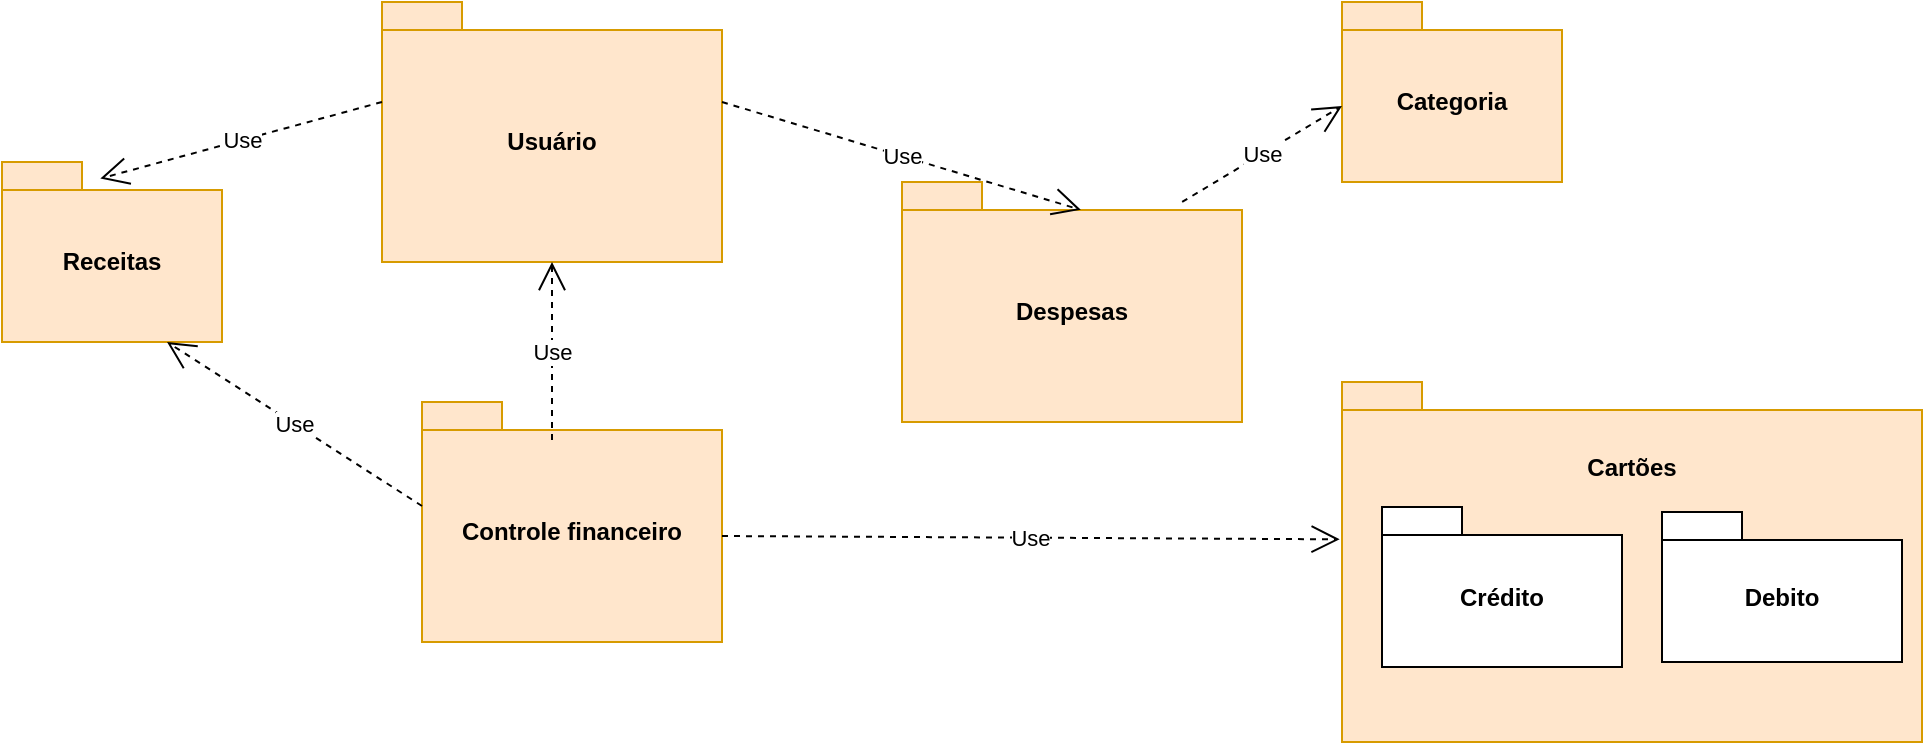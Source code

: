 <mxfile version="22.0.4" type="device">
  <diagram name="Página-1" id="6qc4yC2GwZMphIlwWl-1">
    <mxGraphModel dx="1932" dy="1794" grid="1" gridSize="10" guides="1" tooltips="1" connect="1" arrows="1" fold="1" page="1" pageScale="1" pageWidth="827" pageHeight="1169" math="0" shadow="0">
      <root>
        <mxCell id="0" />
        <mxCell id="1" parent="0" />
        <mxCell id="Ry80uTBZVBRJhwRsQK09-1" value="Usuário" style="shape=folder;fontStyle=1;spacingTop=10;tabWidth=40;tabHeight=14;tabPosition=left;html=1;whiteSpace=wrap;fillColor=#ffe6cc;strokeColor=#d79b00;" parent="1" vertex="1">
          <mxGeometry x="-100" y="-640" width="170" height="130" as="geometry" />
        </mxCell>
        <mxCell id="Ry80uTBZVBRJhwRsQK09-2" value="Despesas" style="shape=folder;fontStyle=1;spacingTop=10;tabWidth=40;tabHeight=14;tabPosition=left;html=1;whiteSpace=wrap;fillColor=#ffe6cc;strokeColor=#d79b00;" parent="1" vertex="1">
          <mxGeometry x="160" y="-550" width="170" height="120" as="geometry" />
        </mxCell>
        <mxCell id="Ry80uTBZVBRJhwRsQK09-3" value="Receitas" style="shape=folder;fontStyle=1;spacingTop=10;tabWidth=40;tabHeight=14;tabPosition=left;html=1;whiteSpace=wrap;fillColor=#ffe6cc;strokeColor=#d79b00;" parent="1" vertex="1">
          <mxGeometry x="-290" y="-560" width="110" height="90" as="geometry" />
        </mxCell>
        <mxCell id="Ry80uTBZVBRJhwRsQK09-4" value="Categoria" style="shape=folder;fontStyle=1;spacingTop=10;tabWidth=40;tabHeight=14;tabPosition=left;html=1;whiteSpace=wrap;fillColor=#ffe6cc;strokeColor=#d79b00;" parent="1" vertex="1">
          <mxGeometry x="380" y="-640" width="110" height="90" as="geometry" />
        </mxCell>
        <mxCell id="Ry80uTBZVBRJhwRsQK09-5" value="&lt;p style=&quot;line-height: 120%;&quot;&gt;&lt;span data-darkreader-inline-color=&quot;&quot; data-darkreader-inline-bgcolor=&quot;&quot; style=&quot;background-color: initial; color: rgb(0, 0, 0); --darkreader-inline-bgcolor: initial; --darkreader-inline-color: #ffffff;&quot;&gt;Cartões&lt;/span&gt;&lt;br&gt;&lt;/p&gt;&lt;p style=&quot;line-height: 120%;&quot;&gt;&lt;span data-darkreader-inline-color=&quot;&quot; data-darkreader-inline-bgcolor=&quot;&quot; style=&quot;background-color: initial; color: rgb(0, 0, 0); --darkreader-inline-bgcolor: initial; --darkreader-inline-color: #ffffff;&quot;&gt;&lt;br&gt;&lt;/span&gt;&lt;/p&gt;&lt;p style=&quot;line-height: 120%;&quot;&gt;&lt;span data-darkreader-inline-color=&quot;&quot; data-darkreader-inline-bgcolor=&quot;&quot; style=&quot;background-color: initial; color: rgb(0, 0, 0); --darkreader-inline-bgcolor: initial; --darkreader-inline-color: #ffffff;&quot;&gt;&lt;br&gt;&lt;/span&gt;&lt;/p&gt;&lt;p style=&quot;line-height: 120%;&quot;&gt;&lt;span data-darkreader-inline-color=&quot;&quot; data-darkreader-inline-bgcolor=&quot;&quot; style=&quot;background-color: initial; color: rgb(0, 0, 0); --darkreader-inline-bgcolor: initial; --darkreader-inline-color: #ffffff;&quot;&gt;&lt;br&gt;&lt;/span&gt;&lt;/p&gt;&lt;p style=&quot;line-height: 120%;&quot;&gt;&lt;span data-darkreader-inline-color=&quot;&quot; data-darkreader-inline-bgcolor=&quot;&quot; style=&quot;background-color: initial; color: rgb(0, 0, 0); --darkreader-inline-bgcolor: initial; --darkreader-inline-color: #ffffff;&quot;&gt;&lt;br&gt;&lt;/span&gt;&lt;/p&gt;" style="shape=folder;fontStyle=1;spacingTop=10;tabWidth=40;tabHeight=14;tabPosition=left;html=1;whiteSpace=wrap;align=center;fillColor=#ffe6cc;strokeColor=#d79b00;" parent="1" vertex="1">
          <mxGeometry x="380" y="-450" width="290" height="180" as="geometry" />
        </mxCell>
        <mxCell id="Ry80uTBZVBRJhwRsQK09-6" value="Controle financeiro" style="shape=folder;fontStyle=1;spacingTop=10;tabWidth=40;tabHeight=14;tabPosition=left;html=1;whiteSpace=wrap;fillColor=#ffe6cc;strokeColor=#d79b00;" parent="1" vertex="1">
          <mxGeometry x="-80" y="-440" width="150" height="120" as="geometry" />
        </mxCell>
        <mxCell id="Ry80uTBZVBRJhwRsQK09-7" value="Use" style="endArrow=open;endSize=12;dashed=1;html=1;rounded=0;entryX=0.526;entryY=0.116;entryDx=0;entryDy=0;entryPerimeter=0;" parent="1" target="Ry80uTBZVBRJhwRsQK09-2" edge="1">
          <mxGeometry width="160" relative="1" as="geometry">
            <mxPoint x="70" y="-590" as="sourcePoint" />
            <mxPoint x="230" y="-590" as="targetPoint" />
          </mxGeometry>
        </mxCell>
        <mxCell id="Ry80uTBZVBRJhwRsQK09-8" value="Use" style="endArrow=open;endSize=12;dashed=1;html=1;rounded=0;entryX=0.447;entryY=0.092;entryDx=0;entryDy=0;entryPerimeter=0;" parent="1" target="Ry80uTBZVBRJhwRsQK09-3" edge="1">
          <mxGeometry width="160" relative="1" as="geometry">
            <mxPoint x="-100" y="-590" as="sourcePoint" />
            <mxPoint x="-260" y="-590" as="targetPoint" />
          </mxGeometry>
        </mxCell>
        <mxCell id="Ry80uTBZVBRJhwRsQK09-9" value="Use" style="endArrow=open;endSize=12;dashed=1;html=1;rounded=0;entryX=0.5;entryY=1;entryDx=0;entryDy=0;entryPerimeter=0;" parent="1" target="Ry80uTBZVBRJhwRsQK09-1" edge="1">
          <mxGeometry width="160" relative="1" as="geometry">
            <mxPoint x="-15" y="-421" as="sourcePoint" />
            <mxPoint x="90" y="-440" as="targetPoint" />
          </mxGeometry>
        </mxCell>
        <mxCell id="Ry80uTBZVBRJhwRsQK09-10" value="Use" style="endArrow=open;endSize=12;dashed=1;html=1;rounded=0;exitX=0;exitY=0;exitDx=0;exitDy=52;exitPerimeter=0;entryX=0.75;entryY=1;entryDx=0;entryDy=0;entryPerimeter=0;" parent="1" source="Ry80uTBZVBRJhwRsQK09-6" target="Ry80uTBZVBRJhwRsQK09-3" edge="1">
          <mxGeometry width="160" relative="1" as="geometry">
            <mxPoint x="-70" y="-440" as="sourcePoint" />
            <mxPoint x="90" y="-440" as="targetPoint" />
          </mxGeometry>
        </mxCell>
        <mxCell id="Ry80uTBZVBRJhwRsQK09-11" value="Use" style="endArrow=open;endSize=12;dashed=1;html=1;rounded=0;exitX=0;exitY=0;exitDx=150;exitDy=67;exitPerimeter=0;entryX=-0.004;entryY=0.437;entryDx=0;entryDy=0;entryPerimeter=0;" parent="1" source="Ry80uTBZVBRJhwRsQK09-6" target="Ry80uTBZVBRJhwRsQK09-5" edge="1">
          <mxGeometry width="160" relative="1" as="geometry">
            <mxPoint x="240" y="-380" as="sourcePoint" />
            <mxPoint x="400" y="-380" as="targetPoint" />
          </mxGeometry>
        </mxCell>
        <mxCell id="Ry80uTBZVBRJhwRsQK09-12" value="Use" style="endArrow=open;endSize=12;dashed=1;html=1;rounded=0;exitX=0.824;exitY=0.083;exitDx=0;exitDy=0;exitPerimeter=0;entryX=0;entryY=0;entryDx=0;entryDy=52;entryPerimeter=0;" parent="1" source="Ry80uTBZVBRJhwRsQK09-2" target="Ry80uTBZVBRJhwRsQK09-4" edge="1">
          <mxGeometry width="160" relative="1" as="geometry">
            <mxPoint x="270" y="-580" as="sourcePoint" />
            <mxPoint x="430" y="-580" as="targetPoint" />
          </mxGeometry>
        </mxCell>
        <mxCell id="cFEvJYyIU5Hy6gHCV9WS-1" value="Crédito" style="shape=folder;fontStyle=1;spacingTop=10;tabWidth=40;tabHeight=14;tabPosition=left;html=1;whiteSpace=wrap;" vertex="1" parent="1">
          <mxGeometry x="400" y="-387.5" width="120" height="80" as="geometry" />
        </mxCell>
        <mxCell id="cFEvJYyIU5Hy6gHCV9WS-2" value="Debito" style="shape=folder;fontStyle=1;spacingTop=10;tabWidth=40;tabHeight=14;tabPosition=left;html=1;whiteSpace=wrap;" vertex="1" parent="1">
          <mxGeometry x="540" y="-385" width="120" height="75" as="geometry" />
        </mxCell>
      </root>
    </mxGraphModel>
  </diagram>
</mxfile>
